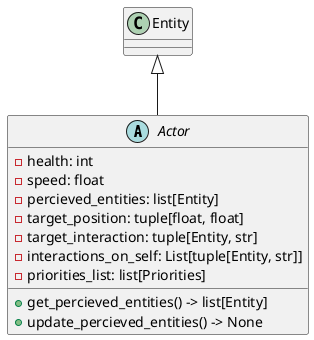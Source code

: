 @startuml

abstract class Actor {
  -health: int
  -speed: float
  -percieved_entities: list[Entity]
  -target_position: tuple[float, float]
  -target_interaction: tuple[Entity, str]
  -interactions_on_self: List[tuple[Entity, str]]
  -priorities_list: list[Priorities]
  +get_percieved_entities() -> list[Entity]
  +update_percieved_entities() -> None
}

' TODO: Add more methods and attributes as needed.

Entity <|-- Actor

@enduml